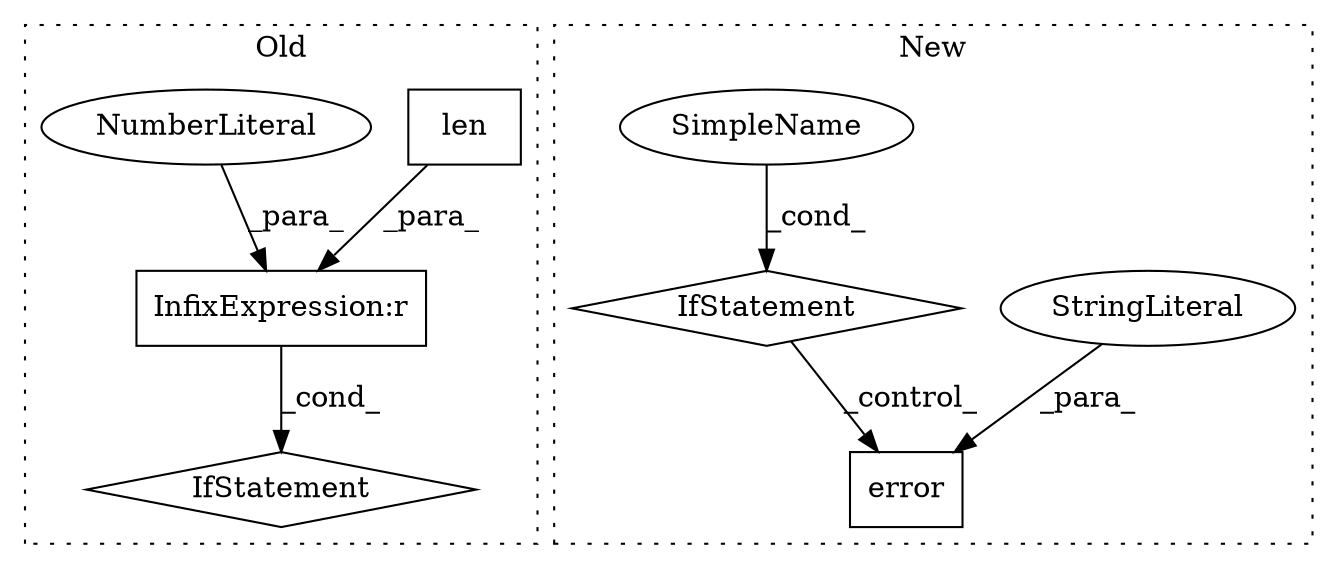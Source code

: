 digraph G {
subgraph cluster0 {
1 [label="len" a="32" s="3154,3166" l="4,1" shape="box"];
4 [label="InfixExpression:r" a="27" s="3167" l="3" shape="box"];
5 [label="NumberLiteral" a="34" s="3170" l="1" shape="ellipse"];
6 [label="IfStatement" a="25" s="3127,3248" l="4,2" shape="diamond"];
label = "Old";
style="dotted";
}
subgraph cluster1 {
2 [label="error" a="32" s="3813,3866" l="6,1" shape="box"];
3 [label="StringLiteral" a="45" s="3819" l="47" shape="ellipse"];
7 [label="IfStatement" a="25" s="3774,3796" l="4,2" shape="diamond"];
8 [label="SimpleName" a="42" s="" l="" shape="ellipse"];
label = "New";
style="dotted";
}
1 -> 4 [label="_para_"];
3 -> 2 [label="_para_"];
4 -> 6 [label="_cond_"];
5 -> 4 [label="_para_"];
7 -> 2 [label="_control_"];
8 -> 7 [label="_cond_"];
}